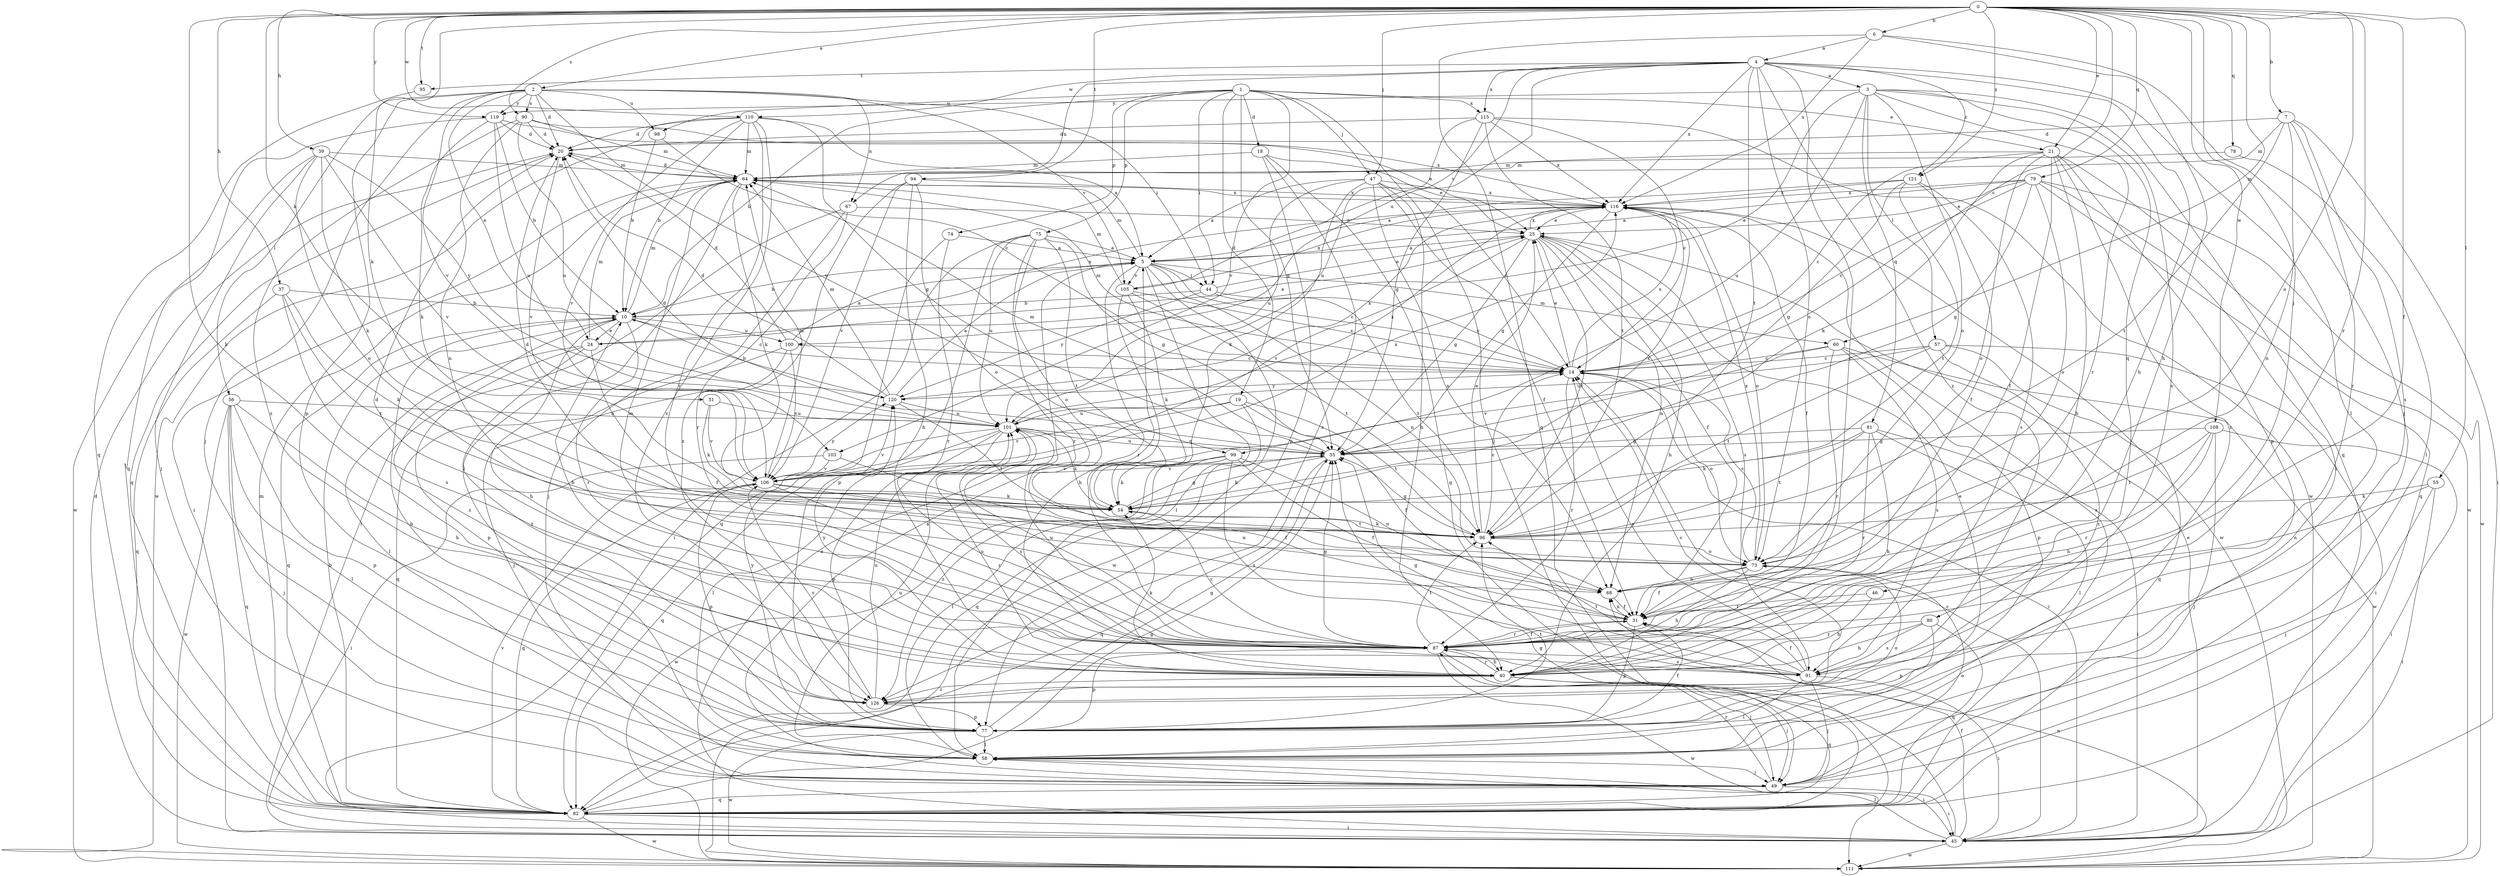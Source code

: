 strict digraph  {
0;
1;
2;
3;
4;
5;
6;
7;
10;
14;
18;
19;
20;
21;
24;
25;
31;
35;
37;
39;
40;
44;
45;
46;
47;
49;
51;
54;
55;
56;
57;
58;
60;
64;
67;
68;
73;
74;
75;
77;
78;
79;
80;
81;
82;
87;
90;
91;
94;
95;
96;
98;
99;
100;
101;
103;
105;
106;
108;
110;
111;
115;
116;
119;
120;
121;
126;
0 -> 2  [label=a];
0 -> 6  [label=b];
0 -> 7  [label=b];
0 -> 14  [label=c];
0 -> 21  [label=e];
0 -> 31  [label=f];
0 -> 37  [label=h];
0 -> 39  [label=h];
0 -> 40  [label=h];
0 -> 46  [label=j];
0 -> 47  [label=j];
0 -> 51  [label=k];
0 -> 54  [label=k];
0 -> 55  [label=l];
0 -> 60  [label=m];
0 -> 73  [label=o];
0 -> 78  [label=q];
0 -> 79  [label=q];
0 -> 87  [label=r];
0 -> 90  [label=s];
0 -> 94  [label=t];
0 -> 95  [label=t];
0 -> 108  [label=w];
0 -> 110  [label=w];
0 -> 119  [label=y];
0 -> 121  [label=z];
1 -> 10  [label=b];
1 -> 18  [label=d];
1 -> 19  [label=d];
1 -> 21  [label=e];
1 -> 35  [label=g];
1 -> 44  [label=i];
1 -> 47  [label=j];
1 -> 49  [label=j];
1 -> 74  [label=p];
1 -> 75  [label=p];
1 -> 98  [label=u];
1 -> 103  [label=v];
1 -> 115  [label=x];
2 -> 20  [label=d];
2 -> 24  [label=e];
2 -> 44  [label=i];
2 -> 49  [label=j];
2 -> 56  [label=l];
2 -> 67  [label=n];
2 -> 77  [label=p];
2 -> 90  [label=s];
2 -> 98  [label=u];
2 -> 99  [label=u];
2 -> 103  [label=v];
2 -> 105  [label=v];
2 -> 119  [label=y];
3 -> 24  [label=e];
3 -> 57  [label=l];
3 -> 73  [label=o];
3 -> 80  [label=q];
3 -> 81  [label=q];
3 -> 82  [label=q];
3 -> 87  [label=r];
3 -> 91  [label=s];
3 -> 99  [label=u];
3 -> 119  [label=y];
4 -> 3  [label=a];
4 -> 40  [label=h];
4 -> 58  [label=l];
4 -> 67  [label=n];
4 -> 73  [label=o];
4 -> 87  [label=r];
4 -> 95  [label=t];
4 -> 96  [label=t];
4 -> 100  [label=u];
4 -> 105  [label=v];
4 -> 110  [label=w];
4 -> 115  [label=x];
4 -> 116  [label=x];
4 -> 121  [label=z];
4 -> 126  [label=z];
5 -> 10  [label=b];
5 -> 14  [label=c];
5 -> 44  [label=i];
5 -> 58  [label=l];
5 -> 60  [label=m];
5 -> 64  [label=m];
5 -> 68  [label=n];
5 -> 87  [label=r];
5 -> 105  [label=v];
5 -> 111  [label=w];
6 -> 4  [label=a];
6 -> 40  [label=h];
6 -> 49  [label=j];
6 -> 82  [label=q];
6 -> 116  [label=x];
7 -> 20  [label=d];
7 -> 45  [label=i];
7 -> 64  [label=m];
7 -> 68  [label=n];
7 -> 87  [label=r];
7 -> 91  [label=s];
7 -> 96  [label=t];
10 -> 14  [label=c];
10 -> 24  [label=e];
10 -> 40  [label=h];
10 -> 64  [label=m];
10 -> 82  [label=q];
10 -> 87  [label=r];
10 -> 100  [label=u];
10 -> 116  [label=x];
10 -> 126  [label=z];
14 -> 25  [label=e];
14 -> 45  [label=i];
14 -> 64  [label=m];
14 -> 73  [label=o];
14 -> 87  [label=r];
14 -> 116  [label=x];
14 -> 120  [label=y];
18 -> 25  [label=e];
18 -> 64  [label=m];
18 -> 77  [label=p];
18 -> 82  [label=q];
18 -> 126  [label=z];
19 -> 31  [label=f];
19 -> 82  [label=q];
19 -> 96  [label=t];
19 -> 101  [label=u];
19 -> 106  [label=v];
20 -> 64  [label=m];
20 -> 82  [label=q];
20 -> 106  [label=v];
21 -> 14  [label=c];
21 -> 31  [label=f];
21 -> 40  [label=h];
21 -> 54  [label=k];
21 -> 64  [label=m];
21 -> 73  [label=o];
21 -> 77  [label=p];
21 -> 111  [label=w];
21 -> 126  [label=z];
24 -> 25  [label=e];
24 -> 31  [label=f];
24 -> 58  [label=l];
24 -> 64  [label=m];
24 -> 77  [label=p];
24 -> 126  [label=z];
25 -> 5  [label=a];
25 -> 31  [label=f];
25 -> 35  [label=g];
25 -> 40  [label=h];
25 -> 68  [label=n];
25 -> 91  [label=s];
25 -> 96  [label=t];
25 -> 106  [label=v];
25 -> 116  [label=x];
31 -> 68  [label=n];
31 -> 77  [label=p];
31 -> 87  [label=r];
35 -> 20  [label=d];
35 -> 54  [label=k];
35 -> 64  [label=m];
35 -> 82  [label=q];
35 -> 101  [label=u];
35 -> 106  [label=v];
37 -> 10  [label=b];
37 -> 54  [label=k];
37 -> 82  [label=q];
37 -> 91  [label=s];
37 -> 96  [label=t];
39 -> 49  [label=j];
39 -> 54  [label=k];
39 -> 64  [label=m];
39 -> 73  [label=o];
39 -> 106  [label=v];
39 -> 111  [label=w];
39 -> 120  [label=y];
40 -> 49  [label=j];
40 -> 54  [label=k];
40 -> 82  [label=q];
40 -> 87  [label=r];
40 -> 101  [label=u];
40 -> 120  [label=y];
40 -> 126  [label=z];
44 -> 10  [label=b];
44 -> 14  [label=c];
44 -> 25  [label=e];
44 -> 96  [label=t];
44 -> 120  [label=y];
45 -> 5  [label=a];
45 -> 14  [label=c];
45 -> 20  [label=d];
45 -> 25  [label=e];
45 -> 31  [label=f];
45 -> 35  [label=g];
45 -> 58  [label=l];
45 -> 111  [label=w];
46 -> 31  [label=f];
46 -> 40  [label=h];
47 -> 5  [label=a];
47 -> 14  [label=c];
47 -> 31  [label=f];
47 -> 40  [label=h];
47 -> 54  [label=k];
47 -> 68  [label=n];
47 -> 101  [label=u];
47 -> 116  [label=x];
49 -> 5  [label=a];
49 -> 45  [label=i];
49 -> 73  [label=o];
49 -> 82  [label=q];
49 -> 87  [label=r];
51 -> 54  [label=k];
51 -> 101  [label=u];
51 -> 106  [label=v];
54 -> 35  [label=g];
54 -> 87  [label=r];
54 -> 96  [label=t];
54 -> 116  [label=x];
55 -> 45  [label=i];
55 -> 49  [label=j];
55 -> 54  [label=k];
55 -> 68  [label=n];
56 -> 40  [label=h];
56 -> 49  [label=j];
56 -> 58  [label=l];
56 -> 77  [label=p];
56 -> 82  [label=q];
56 -> 101  [label=u];
56 -> 111  [label=w];
57 -> 14  [label=c];
57 -> 45  [label=i];
57 -> 82  [label=q];
57 -> 96  [label=t];
57 -> 101  [label=u];
57 -> 126  [label=z];
58 -> 25  [label=e];
58 -> 45  [label=i];
58 -> 49  [label=j];
58 -> 101  [label=u];
60 -> 14  [label=c];
60 -> 77  [label=p];
60 -> 87  [label=r];
60 -> 91  [label=s];
60 -> 106  [label=v];
60 -> 111  [label=w];
64 -> 20  [label=d];
64 -> 45  [label=i];
64 -> 54  [label=k];
64 -> 58  [label=l];
64 -> 116  [label=x];
67 -> 25  [label=e];
67 -> 45  [label=i];
67 -> 49  [label=j];
67 -> 87  [label=r];
68 -> 31  [label=f];
73 -> 14  [label=c];
73 -> 31  [label=f];
73 -> 40  [label=h];
73 -> 68  [label=n];
73 -> 116  [label=x];
74 -> 5  [label=a];
74 -> 82  [label=q];
74 -> 87  [label=r];
75 -> 5  [label=a];
75 -> 35  [label=g];
75 -> 45  [label=i];
75 -> 73  [label=o];
75 -> 77  [label=p];
75 -> 87  [label=r];
75 -> 96  [label=t];
75 -> 101  [label=u];
77 -> 10  [label=b];
77 -> 31  [label=f];
77 -> 35  [label=g];
77 -> 58  [label=l];
77 -> 73  [label=o];
77 -> 96  [label=t];
77 -> 111  [label=w];
77 -> 120  [label=y];
78 -> 58  [label=l];
78 -> 64  [label=m];
79 -> 5  [label=a];
79 -> 14  [label=c];
79 -> 25  [label=e];
79 -> 35  [label=g];
79 -> 58  [label=l];
79 -> 73  [label=o];
79 -> 82  [label=q];
79 -> 111  [label=w];
79 -> 116  [label=x];
80 -> 40  [label=h];
80 -> 77  [label=p];
80 -> 82  [label=q];
80 -> 87  [label=r];
80 -> 91  [label=s];
81 -> 35  [label=g];
81 -> 40  [label=h];
81 -> 45  [label=i];
81 -> 54  [label=k];
81 -> 58  [label=l];
81 -> 87  [label=r];
81 -> 96  [label=t];
82 -> 10  [label=b];
82 -> 35  [label=g];
82 -> 45  [label=i];
82 -> 64  [label=m];
82 -> 106  [label=v];
82 -> 111  [label=w];
82 -> 116  [label=x];
87 -> 10  [label=b];
87 -> 20  [label=d];
87 -> 31  [label=f];
87 -> 35  [label=g];
87 -> 40  [label=h];
87 -> 49  [label=j];
87 -> 64  [label=m];
87 -> 77  [label=p];
87 -> 91  [label=s];
87 -> 96  [label=t];
87 -> 101  [label=u];
87 -> 111  [label=w];
90 -> 20  [label=d];
90 -> 64  [label=m];
90 -> 68  [label=n];
90 -> 101  [label=u];
90 -> 116  [label=x];
90 -> 126  [label=z];
91 -> 14  [label=c];
91 -> 31  [label=f];
91 -> 35  [label=g];
91 -> 45  [label=i];
91 -> 49  [label=j];
91 -> 58  [label=l];
91 -> 96  [label=t];
94 -> 40  [label=h];
94 -> 73  [label=o];
94 -> 106  [label=v];
94 -> 116  [label=x];
94 -> 126  [label=z];
95 -> 82  [label=q];
96 -> 14  [label=c];
96 -> 20  [label=d];
96 -> 25  [label=e];
96 -> 35  [label=g];
96 -> 54  [label=k];
96 -> 73  [label=o];
98 -> 10  [label=b];
98 -> 14  [label=c];
99 -> 31  [label=f];
99 -> 54  [label=k];
99 -> 58  [label=l];
99 -> 68  [label=n];
99 -> 91  [label=s];
99 -> 106  [label=v];
99 -> 111  [label=w];
99 -> 126  [label=z];
100 -> 5  [label=a];
100 -> 14  [label=c];
100 -> 20  [label=d];
100 -> 49  [label=j];
100 -> 82  [label=q];
100 -> 106  [label=v];
101 -> 35  [label=g];
101 -> 54  [label=k];
101 -> 58  [label=l];
101 -> 77  [label=p];
101 -> 82  [label=q];
101 -> 91  [label=s];
101 -> 106  [label=v];
101 -> 116  [label=x];
103 -> 31  [label=f];
103 -> 45  [label=i];
103 -> 106  [label=v];
105 -> 14  [label=c];
105 -> 40  [label=h];
105 -> 54  [label=k];
105 -> 64  [label=m];
105 -> 96  [label=t];
105 -> 116  [label=x];
106 -> 54  [label=k];
106 -> 64  [label=m];
106 -> 68  [label=n];
106 -> 77  [label=p];
106 -> 82  [label=q];
106 -> 87  [label=r];
106 -> 116  [label=x];
106 -> 120  [label=y];
108 -> 35  [label=g];
108 -> 40  [label=h];
108 -> 45  [label=i];
108 -> 49  [label=j];
108 -> 87  [label=r];
108 -> 96  [label=t];
110 -> 5  [label=a];
110 -> 10  [label=b];
110 -> 20  [label=d];
110 -> 35  [label=g];
110 -> 64  [label=m];
110 -> 87  [label=r];
110 -> 106  [label=v];
110 -> 111  [label=w];
110 -> 126  [label=z];
111 -> 68  [label=n];
115 -> 14  [label=c];
115 -> 20  [label=d];
115 -> 35  [label=g];
115 -> 96  [label=t];
115 -> 101  [label=u];
115 -> 111  [label=w];
115 -> 116  [label=x];
116 -> 25  [label=e];
116 -> 31  [label=f];
116 -> 35  [label=g];
116 -> 73  [label=o];
116 -> 111  [label=w];
119 -> 10  [label=b];
119 -> 20  [label=d];
119 -> 25  [label=e];
119 -> 54  [label=k];
119 -> 82  [label=q];
119 -> 101  [label=u];
120 -> 5  [label=a];
120 -> 10  [label=b];
120 -> 20  [label=d];
120 -> 64  [label=m];
120 -> 96  [label=t];
120 -> 101  [label=u];
120 -> 116  [label=x];
121 -> 5  [label=a];
121 -> 31  [label=f];
121 -> 35  [label=g];
121 -> 91  [label=s];
121 -> 96  [label=t];
121 -> 116  [label=x];
126 -> 14  [label=c];
126 -> 77  [label=p];
126 -> 101  [label=u];
126 -> 106  [label=v];
}
